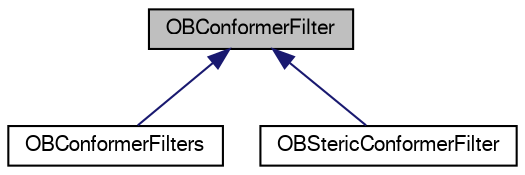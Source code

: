 digraph G
{
  edge [fontname="FreeSans",fontsize="10",labelfontname="FreeSans",labelfontsize="10"];
  node [fontname="FreeSans",fontsize="10",shape=record];
  Node1 [label="OBConformerFilter",height=0.2,width=0.4,color="black", fillcolor="grey75", style="filled" fontcolor="black"];
  Node1 -> Node2 [dir=back,color="midnightblue",fontsize="10",style="solid",fontname="FreeSans"];
  Node2 [label="OBConformerFilters",height=0.2,width=0.4,color="black", fillcolor="white", style="filled",URL="$classOpenBabel_1_1OBConformerFilters.shtml",tooltip="Class for combining OBConformerFilter objects."];
  Node1 -> Node3 [dir=back,color="midnightblue",fontsize="10",style="solid",fontname="FreeSans"];
  Node3 [label="OBStericConformerFilter",height=0.2,width=0.4,color="black", fillcolor="white", style="filled",URL="$classOpenBabel_1_1OBStericConformerFilter.shtml",tooltip="A steric conformer filter class."];
}
